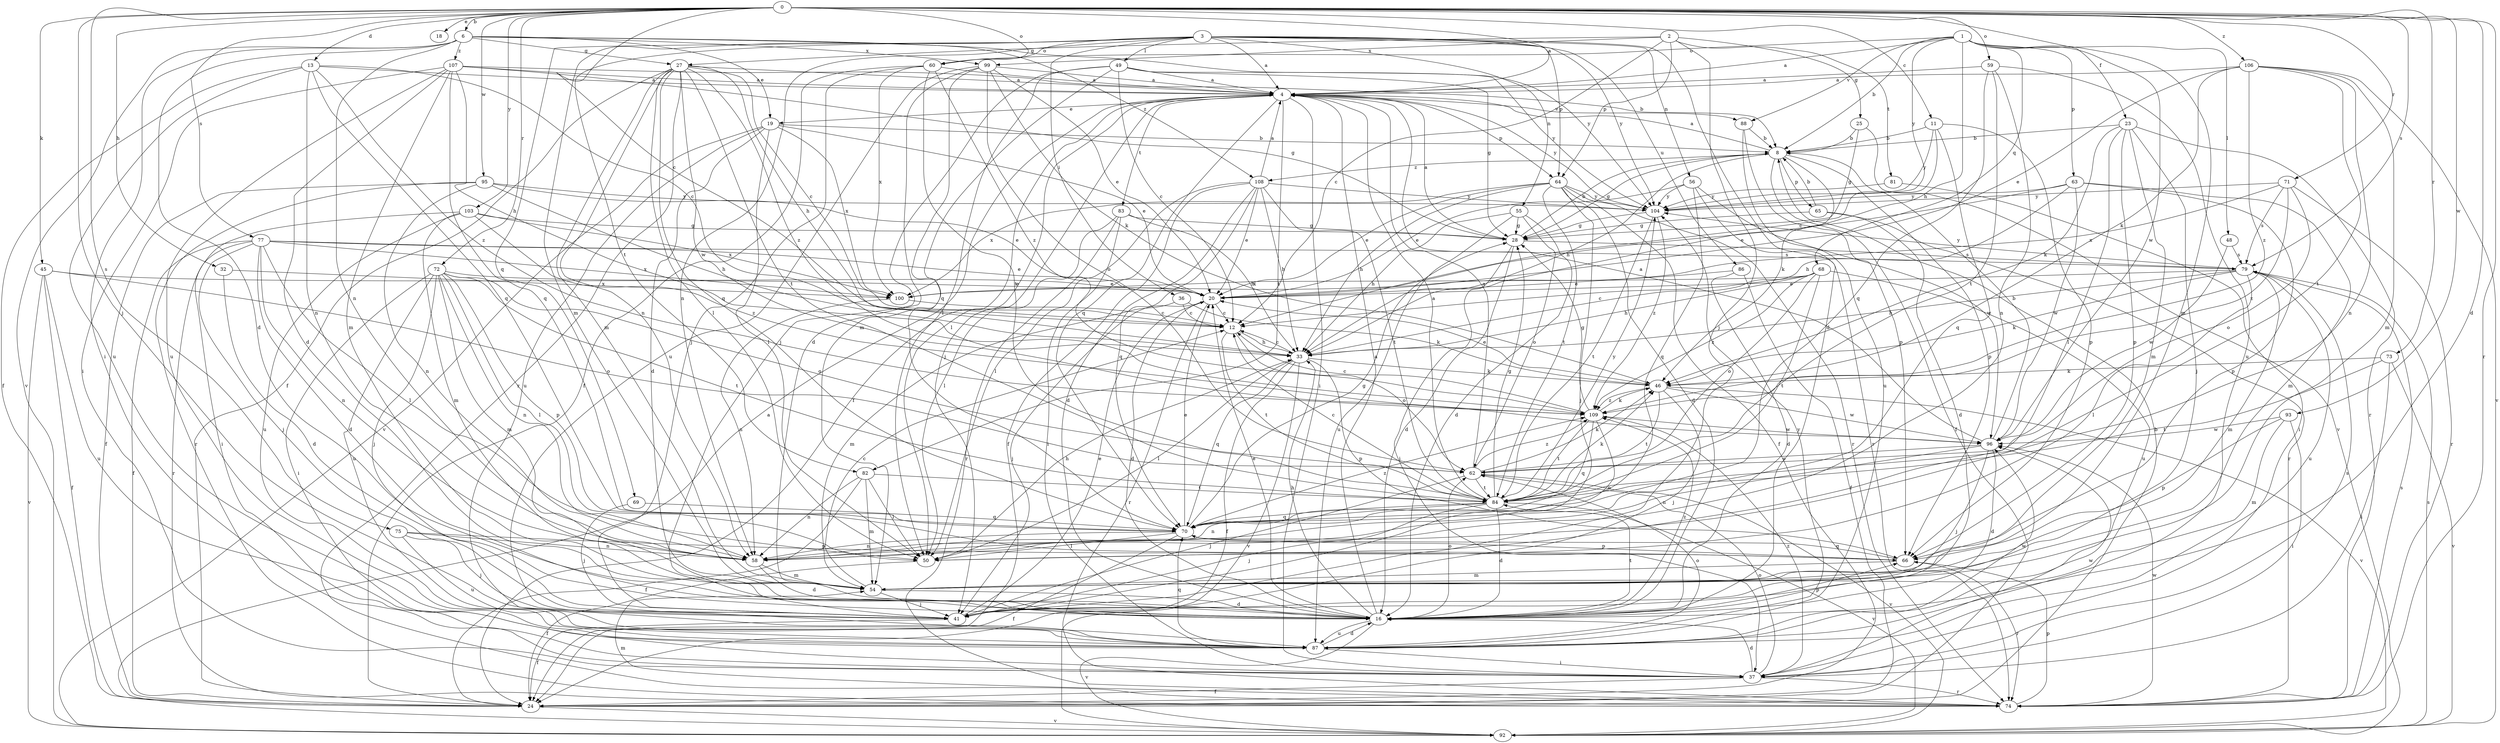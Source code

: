 strict digraph  {
0;
1;
2;
3;
4;
6;
8;
11;
12;
13;
16;
18;
19;
20;
23;
24;
25;
27;
28;
32;
33;
36;
37;
41;
45;
46;
48;
49;
50;
54;
55;
56;
58;
59;
60;
62;
63;
64;
65;
66;
68;
69;
70;
71;
72;
73;
74;
75;
77;
79;
81;
82;
83;
84;
86;
87;
88;
92;
93;
95;
96;
99;
100;
103;
104;
106;
107;
108;
109;
0 -> 4  [label=a];
0 -> 6  [label=b];
0 -> 11  [label=c];
0 -> 12  [label=c];
0 -> 13  [label=d];
0 -> 16  [label=d];
0 -> 18  [label=e];
0 -> 23  [label=f];
0 -> 32  [label=h];
0 -> 41  [label=j];
0 -> 45  [label=k];
0 -> 59  [label=o];
0 -> 60  [label=o];
0 -> 71  [label=r];
0 -> 72  [label=r];
0 -> 73  [label=r];
0 -> 74  [label=r];
0 -> 75  [label=s];
0 -> 77  [label=s];
0 -> 79  [label=s];
0 -> 93  [label=w];
0 -> 95  [label=w];
0 -> 103  [label=y];
0 -> 106  [label=z];
1 -> 4  [label=a];
1 -> 8  [label=b];
1 -> 33  [label=h];
1 -> 48  [label=l];
1 -> 54  [label=m];
1 -> 60  [label=o];
1 -> 63  [label=p];
1 -> 68  [label=q];
1 -> 88  [label=v];
1 -> 96  [label=w];
1 -> 104  [label=y];
2 -> 12  [label=c];
2 -> 25  [label=g];
2 -> 27  [label=g];
2 -> 41  [label=j];
2 -> 64  [label=p];
2 -> 81  [label=t];
2 -> 99  [label=x];
3 -> 4  [label=a];
3 -> 16  [label=d];
3 -> 36  [label=i];
3 -> 49  [label=l];
3 -> 54  [label=m];
3 -> 55  [label=n];
3 -> 56  [label=n];
3 -> 58  [label=n];
3 -> 60  [label=o];
3 -> 64  [label=p];
3 -> 69  [label=q];
3 -> 82  [label=t];
3 -> 86  [label=u];
3 -> 104  [label=y];
4 -> 19  [label=e];
4 -> 24  [label=f];
4 -> 37  [label=i];
4 -> 41  [label=j];
4 -> 50  [label=l];
4 -> 64  [label=p];
4 -> 70  [label=q];
4 -> 82  [label=t];
4 -> 83  [label=t];
4 -> 88  [label=v];
4 -> 104  [label=y];
6 -> 16  [label=d];
6 -> 19  [label=e];
6 -> 27  [label=g];
6 -> 37  [label=i];
6 -> 58  [label=n];
6 -> 92  [label=v];
6 -> 99  [label=x];
6 -> 104  [label=y];
6 -> 107  [label=z];
6 -> 108  [label=z];
8 -> 4  [label=a];
8 -> 24  [label=f];
8 -> 28  [label=g];
8 -> 33  [label=h];
8 -> 46  [label=k];
8 -> 65  [label=p];
8 -> 66  [label=p];
8 -> 108  [label=z];
11 -> 8  [label=b];
11 -> 12  [label=c];
11 -> 66  [label=p];
11 -> 70  [label=q];
11 -> 104  [label=y];
12 -> 33  [label=h];
12 -> 62  [label=o];
12 -> 84  [label=t];
13 -> 4  [label=a];
13 -> 12  [label=c];
13 -> 24  [label=f];
13 -> 58  [label=n];
13 -> 70  [label=q];
13 -> 87  [label=u];
13 -> 109  [label=z];
16 -> 4  [label=a];
16 -> 20  [label=e];
16 -> 33  [label=h];
16 -> 62  [label=o];
16 -> 66  [label=p];
16 -> 84  [label=t];
16 -> 87  [label=u];
16 -> 92  [label=v];
16 -> 109  [label=z];
19 -> 8  [label=b];
19 -> 16  [label=d];
19 -> 20  [label=e];
19 -> 50  [label=l];
19 -> 87  [label=u];
19 -> 92  [label=v];
19 -> 100  [label=x];
20 -> 12  [label=c];
20 -> 16  [label=d];
20 -> 41  [label=j];
20 -> 74  [label=r];
23 -> 8  [label=b];
23 -> 41  [label=j];
23 -> 46  [label=k];
23 -> 50  [label=l];
23 -> 54  [label=m];
23 -> 66  [label=p];
23 -> 74  [label=r];
24 -> 8  [label=b];
24 -> 92  [label=v];
25 -> 8  [label=b];
25 -> 28  [label=g];
25 -> 92  [label=v];
27 -> 4  [label=a];
27 -> 12  [label=c];
27 -> 24  [label=f];
27 -> 33  [label=h];
27 -> 50  [label=l];
27 -> 54  [label=m];
27 -> 58  [label=n];
27 -> 70  [label=q];
27 -> 74  [label=r];
27 -> 84  [label=t];
27 -> 96  [label=w];
27 -> 109  [label=z];
28 -> 4  [label=a];
28 -> 8  [label=b];
28 -> 16  [label=d];
28 -> 37  [label=i];
28 -> 79  [label=s];
32 -> 16  [label=d];
32 -> 100  [label=x];
33 -> 12  [label=c];
33 -> 24  [label=f];
33 -> 46  [label=k];
33 -> 50  [label=l];
33 -> 66  [label=p];
33 -> 70  [label=q];
33 -> 92  [label=v];
36 -> 12  [label=c];
36 -> 46  [label=k];
36 -> 54  [label=m];
37 -> 16  [label=d];
37 -> 24  [label=f];
37 -> 62  [label=o];
37 -> 74  [label=r];
37 -> 79  [label=s];
37 -> 96  [label=w];
37 -> 109  [label=z];
41 -> 20  [label=e];
41 -> 24  [label=f];
45 -> 20  [label=e];
45 -> 24  [label=f];
45 -> 62  [label=o];
45 -> 87  [label=u];
45 -> 92  [label=v];
46 -> 20  [label=e];
46 -> 41  [label=j];
46 -> 84  [label=t];
46 -> 92  [label=v];
46 -> 96  [label=w];
46 -> 109  [label=z];
48 -> 79  [label=s];
48 -> 96  [label=w];
49 -> 4  [label=a];
49 -> 12  [label=c];
49 -> 28  [label=g];
49 -> 41  [label=j];
49 -> 50  [label=l];
49 -> 54  [label=m];
49 -> 104  [label=y];
50 -> 24  [label=f];
50 -> 33  [label=h];
54 -> 12  [label=c];
54 -> 16  [label=d];
54 -> 41  [label=j];
55 -> 16  [label=d];
55 -> 28  [label=g];
55 -> 33  [label=h];
55 -> 62  [label=o];
55 -> 87  [label=u];
56 -> 20  [label=e];
56 -> 70  [label=q];
56 -> 74  [label=r];
56 -> 96  [label=w];
56 -> 104  [label=y];
58 -> 16  [label=d];
58 -> 54  [label=m];
59 -> 4  [label=a];
59 -> 58  [label=n];
59 -> 70  [label=q];
59 -> 84  [label=t];
59 -> 87  [label=u];
60 -> 4  [label=a];
60 -> 24  [label=f];
60 -> 41  [label=j];
60 -> 84  [label=t];
60 -> 100  [label=x];
60 -> 109  [label=z];
62 -> 4  [label=a];
62 -> 41  [label=j];
62 -> 46  [label=k];
62 -> 84  [label=t];
62 -> 92  [label=v];
62 -> 109  [label=z];
63 -> 20  [label=e];
63 -> 33  [label=h];
63 -> 54  [label=m];
63 -> 66  [label=p];
63 -> 96  [label=w];
63 -> 104  [label=y];
64 -> 16  [label=d];
64 -> 20  [label=e];
64 -> 24  [label=f];
64 -> 33  [label=h];
64 -> 41  [label=j];
64 -> 74  [label=r];
64 -> 84  [label=t];
64 -> 100  [label=x];
64 -> 104  [label=y];
65 -> 8  [label=b];
65 -> 16  [label=d];
65 -> 28  [label=g];
65 -> 74  [label=r];
66 -> 54  [label=m];
66 -> 70  [label=q];
66 -> 74  [label=r];
68 -> 12  [label=c];
68 -> 33  [label=h];
68 -> 62  [label=o];
68 -> 84  [label=t];
68 -> 87  [label=u];
68 -> 100  [label=x];
68 -> 109  [label=z];
69 -> 41  [label=j];
69 -> 70  [label=q];
70 -> 20  [label=e];
70 -> 24  [label=f];
70 -> 28  [label=g];
70 -> 50  [label=l];
70 -> 58  [label=n];
70 -> 66  [label=p];
70 -> 109  [label=z];
71 -> 62  [label=o];
71 -> 74  [label=r];
71 -> 79  [label=s];
71 -> 100  [label=x];
71 -> 104  [label=y];
71 -> 109  [label=z];
72 -> 20  [label=e];
72 -> 37  [label=i];
72 -> 41  [label=j];
72 -> 50  [label=l];
72 -> 54  [label=m];
72 -> 58  [label=n];
72 -> 62  [label=o];
72 -> 66  [label=p];
72 -> 84  [label=t];
72 -> 87  [label=u];
73 -> 37  [label=i];
73 -> 46  [label=k];
73 -> 84  [label=t];
73 -> 92  [label=v];
74 -> 54  [label=m];
74 -> 66  [label=p];
74 -> 79  [label=s];
74 -> 96  [label=w];
75 -> 41  [label=j];
75 -> 58  [label=n];
75 -> 66  [label=p];
75 -> 87  [label=u];
77 -> 16  [label=d];
77 -> 20  [label=e];
77 -> 24  [label=f];
77 -> 41  [label=j];
77 -> 50  [label=l];
77 -> 58  [label=n];
77 -> 74  [label=r];
77 -> 79  [label=s];
77 -> 100  [label=x];
79 -> 20  [label=e];
79 -> 33  [label=h];
79 -> 46  [label=k];
79 -> 50  [label=l];
79 -> 54  [label=m];
79 -> 87  [label=u];
79 -> 104  [label=y];
81 -> 37  [label=i];
81 -> 104  [label=y];
82 -> 24  [label=f];
82 -> 50  [label=l];
82 -> 54  [label=m];
82 -> 58  [label=n];
82 -> 84  [label=t];
83 -> 28  [label=g];
83 -> 33  [label=h];
83 -> 37  [label=i];
83 -> 50  [label=l];
83 -> 74  [label=r];
84 -> 4  [label=a];
84 -> 12  [label=c];
84 -> 16  [label=d];
84 -> 28  [label=g];
84 -> 41  [label=j];
84 -> 46  [label=k];
84 -> 58  [label=n];
84 -> 70  [label=q];
84 -> 92  [label=v];
84 -> 104  [label=y];
86 -> 16  [label=d];
86 -> 20  [label=e];
86 -> 24  [label=f];
87 -> 16  [label=d];
87 -> 37  [label=i];
87 -> 62  [label=o];
87 -> 70  [label=q];
87 -> 96  [label=w];
87 -> 104  [label=y];
88 -> 8  [label=b];
88 -> 66  [label=p];
88 -> 87  [label=u];
92 -> 4  [label=a];
92 -> 79  [label=s];
93 -> 37  [label=i];
93 -> 54  [label=m];
93 -> 66  [label=p];
93 -> 96  [label=w];
95 -> 20  [label=e];
95 -> 24  [label=f];
95 -> 33  [label=h];
95 -> 58  [label=n];
95 -> 74  [label=r];
95 -> 104  [label=y];
96 -> 4  [label=a];
96 -> 8  [label=b];
96 -> 16  [label=d];
96 -> 41  [label=j];
96 -> 58  [label=n];
96 -> 62  [label=o];
99 -> 4  [label=a];
99 -> 16  [label=d];
99 -> 20  [label=e];
99 -> 46  [label=k];
99 -> 62  [label=o];
99 -> 70  [label=q];
99 -> 87  [label=u];
100 -> 12  [label=c];
100 -> 58  [label=n];
103 -> 28  [label=g];
103 -> 37  [label=i];
103 -> 54  [label=m];
103 -> 87  [label=u];
103 -> 100  [label=x];
103 -> 109  [label=z];
104 -> 28  [label=g];
104 -> 84  [label=t];
104 -> 109  [label=z];
106 -> 4  [label=a];
106 -> 20  [label=e];
106 -> 46  [label=k];
106 -> 54  [label=m];
106 -> 58  [label=n];
106 -> 84  [label=t];
106 -> 92  [label=v];
106 -> 109  [label=z];
107 -> 4  [label=a];
107 -> 8  [label=b];
107 -> 16  [label=d];
107 -> 28  [label=g];
107 -> 33  [label=h];
107 -> 37  [label=i];
107 -> 54  [label=m];
107 -> 70  [label=q];
107 -> 87  [label=u];
108 -> 4  [label=a];
108 -> 16  [label=d];
108 -> 20  [label=e];
108 -> 24  [label=f];
108 -> 33  [label=h];
108 -> 50  [label=l];
108 -> 70  [label=q];
108 -> 84  [label=t];
108 -> 104  [label=y];
109 -> 12  [label=c];
109 -> 28  [label=g];
109 -> 46  [label=k];
109 -> 58  [label=n];
109 -> 70  [label=q];
109 -> 84  [label=t];
109 -> 96  [label=w];
}
